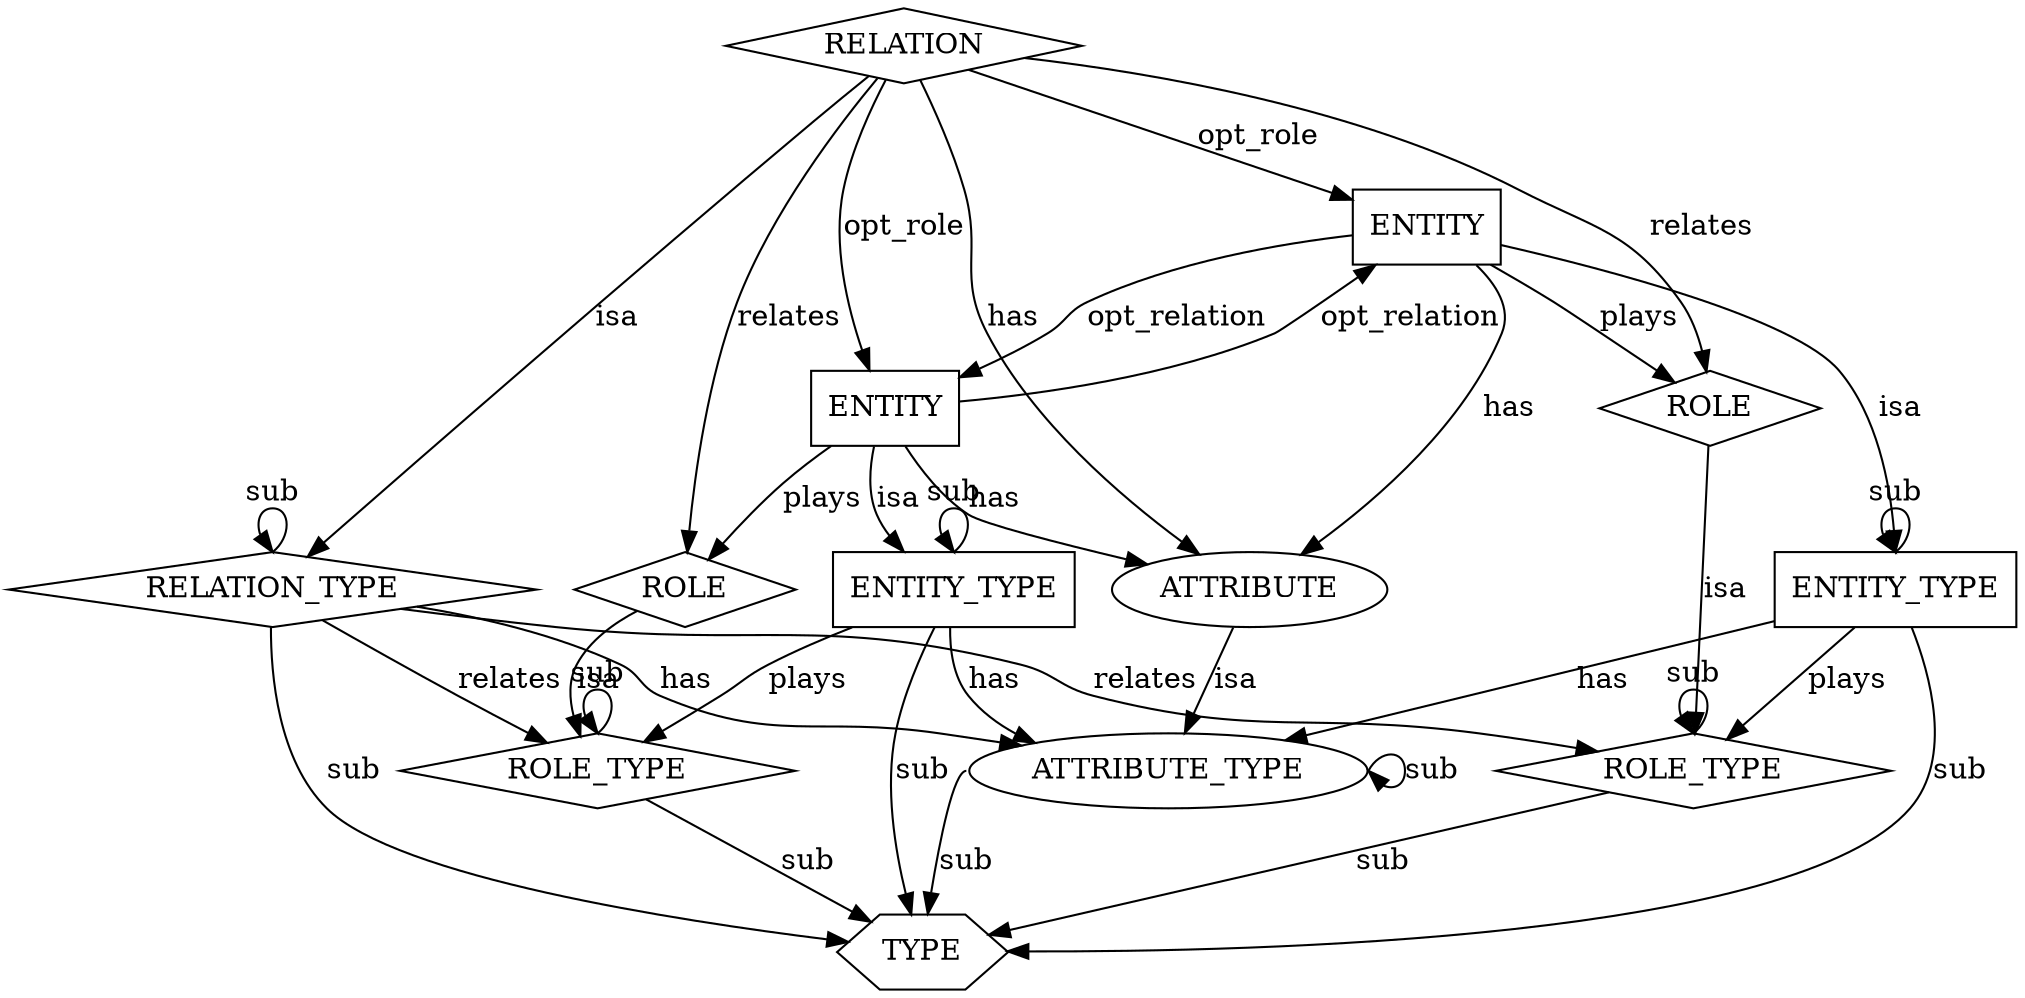 digraph hypergraph {
    graph [splines = true]

    TYPE [shape = hexagon,  label = "TYPE", pos = "6,12!"]
    REL_T [shape = diamond,    label = "RELATION_TYPE",  pos = "6,10!"]
    ROL_T1 [shape = diamond,    label = "ROLE_TYPE",      pos = "3,8!"]
    ROL_T2 [shape = diamond,    label = "ROLE_TYPE",      pos = "9,8!"]
    ENT_T1 [shape = rectangle,  label = "ENTITY_TYPE",    pos = "0,6!"]
    ENT_T2 [shape = rectangle,  label = "ENTITY_TYPE",    pos = "12,6!"]
    ATT_T [shape = ellipse,    label = "ATTRIBUTE_TYPE", pos = "6,0!"]

    ENT1 [shape = rectangle, label = "ENTITY",     pos = "3,4!"]
    ENT2 [shape = rectangle, label = "ENTITY",     pos = "9,4!"]
    REL [shape = diamond,   label = "RELATION",   pos = "6,6!"]
    ROL1 [shape = diamond,   label = "ROLE",       pos = "3,6!"]
    ROL2 [shape = diamond,   label = "ROLE",       pos = "9,6!"]
    ATT [shape = ellipse,   label = "ATTRIBUTE",  pos = "6,2!"]

    ENT_T1 -> TYPE [label = "sub"]
    ENT_T1:n -> ENT_T1:n [label = "sub"]
    ENT_T2 -> TYPE [label = "sub"]
    ENT_T2:n -> ENT_T2:n [label = "sub"]
    REL_T -> TYPE [label = "sub"]
    REL_T:n -> REL_T:n [label = "sub"]
    ROL_T1 -> TYPE [label = "sub"]
    ROL_T1:n -> ROL_T1:n [label = "sub"]
    ROL_T2 -> TYPE [label = "sub"]
    ROL_T2:n -> ROL_T2:n [label = "sub"]
    ATT_T:w -> TYPE [label = "sub"]
    ATT_T:e -> ATT_T:e [label = "sub"]

    ENT_T1 -> ROL_T1 [label = "plays"]
    ENT_T1 -> ATT_T [label = "has"]
    ENT_T2 -> ROL_T2 [label = "plays"]
    ENT_T2 -> ATT_T [label = "has"]

    REL_T -> ROL_T1 [label = "relates"]
    REL_T -> ROL_T2 [label = "relates"]
    REL_T -> ATT_T [label = "has"]

    ENT1 -> ENT_T1 [label = "isa"]
    ENT1 -> ROL1 [label = "plays"]
    ENT1 -> ATT [label = "has"]
    ROL1 -> ROL_T1 [label = "isa"]
    ENT2 -> ENT_T2 [label = "isa"]
    ENT2 -> ROL2 [label = "plays"]
    ENT2 -> ATT [label = "has"]
    ROL2 -> ROL_T2 [label = "isa"]
    REL -> ROL1 [label = "relates"]
    REL -> ROL2 [label = "relates"]
    REL -> REL_T [label = "isa"]
    REL -> ATT [label = "has"]
    ATT -> ATT_T [label = "isa"]

    ENT1 -> ENT2 [label = "opt_relation"]
    ENT2 -> ENT1 [label = "opt_relation"]
    REL -> ENT1 [label = "opt_role"]
    REL -> ENT2 [label = "opt_role"]
}